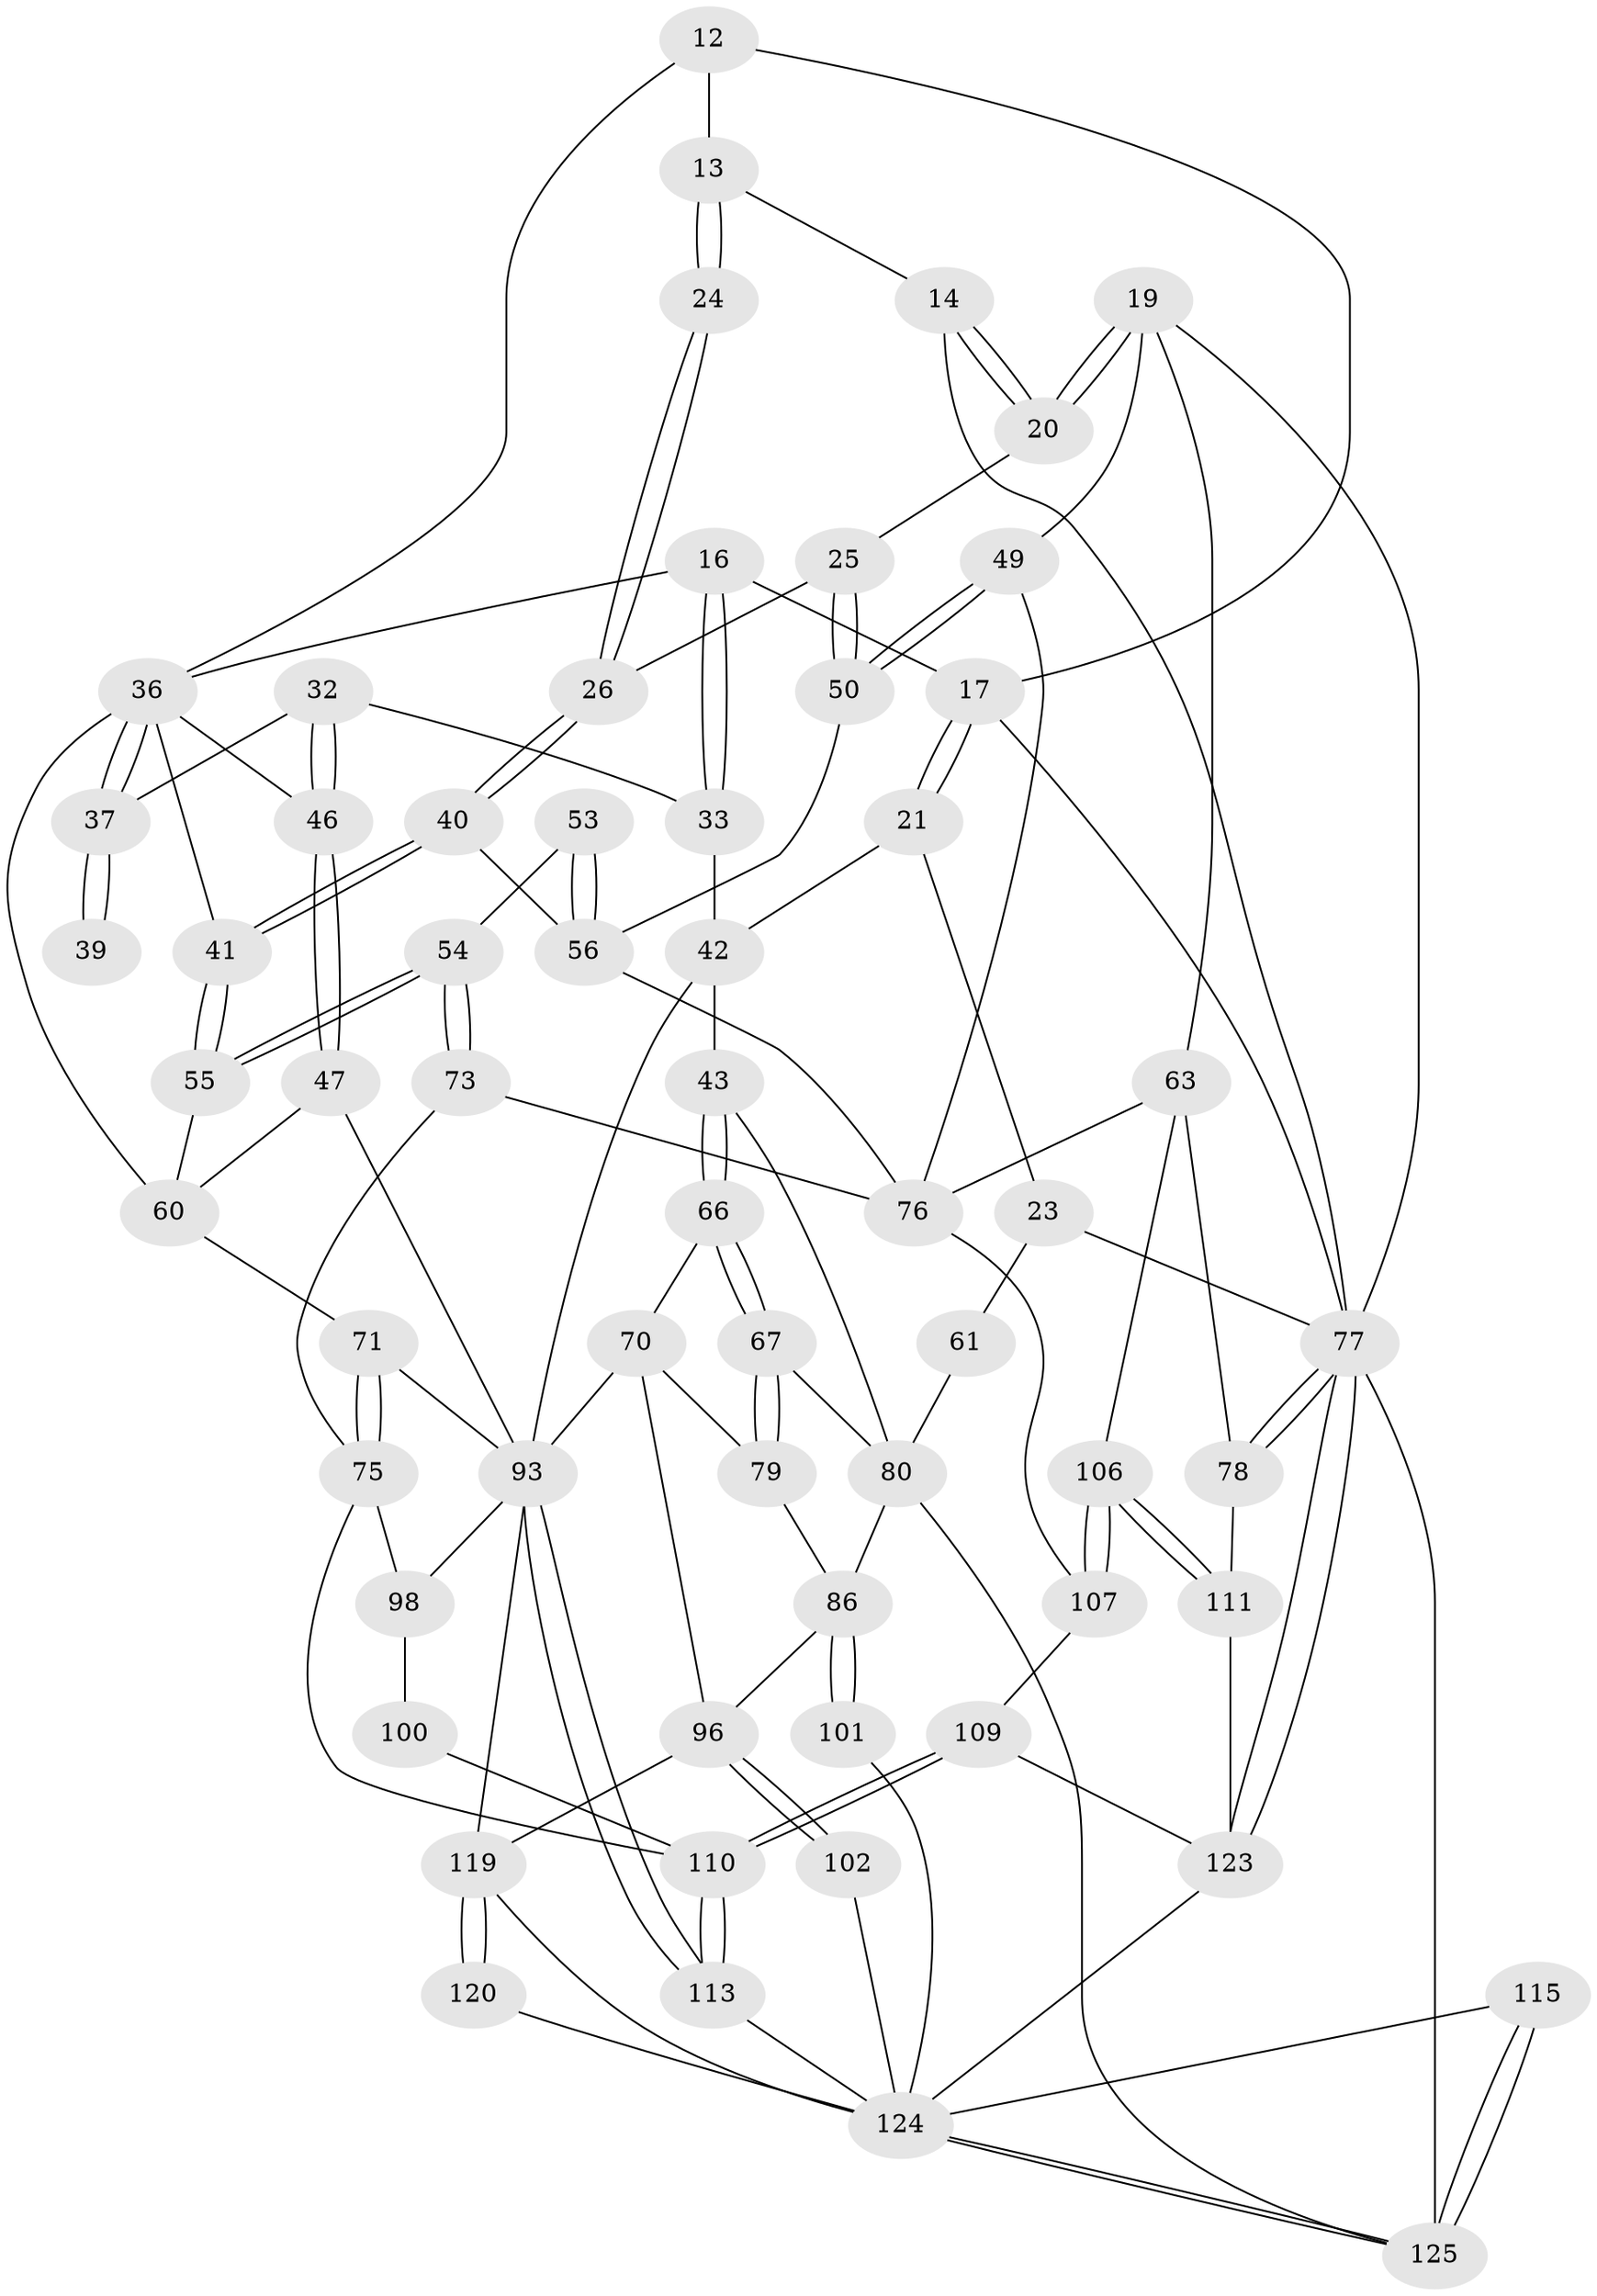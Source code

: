 // original degree distribution, {3: 0.016, 4: 0.248, 5: 0.512, 6: 0.224}
// Generated by graph-tools (version 1.1) at 2025/06/03/04/25 22:06:46]
// undirected, 62 vertices, 139 edges
graph export_dot {
graph [start="1"]
  node [color=gray90,style=filled];
  12 [pos="+0.6232611834071018+0.1334680396327869",super="+8"];
  13 [pos="+0.814534030307127+0.09983790380989892",super="+10+11"];
  14 [pos="+0.838156878601208+0.09422151271614147",super="+3"];
  16 [pos="+0.37358096962724696+0.10753661989529567",super="+15"];
  17 [pos="+0.13914025779823705+0",super="+6+9"];
  19 [pos="+1+0.12759260250509222",super="+18"];
  20 [pos="+0.9830952419209908+0.1575685920463206"];
  21 [pos="+0.153988254182474+0.1102399339176075"];
  23 [pos="+0+0.20708078632909074",super="+22"];
  24 [pos="+0.765132780438466+0.19177172725201866"];
  25 [pos="+0.9119421407822632+0.20089381423412503"];
  26 [pos="+0.7704657956276453+0.205981900466703"];
  32 [pos="+0.3976733170952238+0.2132687613278344"];
  33 [pos="+0.3594875611407218+0.14636774167874045"];
  36 [pos="+0.5122383897814007+0.24601852984021638",super="+35"];
  37 [pos="+0.5069477439357858+0.22568538629196885",super="+29+31"];
  39 [pos="+0.5036528412471529+0.2245330511520866"];
  40 [pos="+0.7626038662944379+0.24145833646853887"];
  41 [pos="+0.6405926036408931+0.2825274746234024"];
  42 [pos="+0.26819899122908175+0.280931155158153",super="+38"];
  43 [pos="+0.15820716322063053+0.3079168058679849"];
  46 [pos="+0.41041096471681804+0.2819697882075678"];
  47 [pos="+0.3889040328769292+0.3267897125983495"];
  49 [pos="+0.9468430845892964+0.3163228719864069"];
  50 [pos="+0.8968023924993445+0.27517109294785835"];
  53 [pos="+0.7595897680974061+0.36421634435511463"];
  54 [pos="+0.6969212914428863+0.39795889414421964"];
  55 [pos="+0.6683980744470084+0.37700198894473935"];
  56 [pos="+0.875426374606122+0.4219224528487098",super="+51+52"];
  60 [pos="+0.5436359116188173+0.33538898078145946",super="+59"];
  61 [pos="+0+0.23124736633539664",super="+45"];
  63 [pos="+0.9458825025182632+0.47791471785777756",super="+62"];
  66 [pos="+0.15869500744976345+0.3137728892723115"];
  67 [pos="+0.10677706569381477+0.46495884766879597"];
  70 [pos="+0.2531569381161092+0.4505611706993647",super="+69"];
  71 [pos="+0.5114436519993908+0.48133864003739296"];
  73 [pos="+0.6889674996153264+0.47921092932108905"];
  75 [pos="+0.5868507606103159+0.5146615749575547",super="+74"];
  76 [pos="+0.7762585695596524+0.4970795360356687",super="+58"];
  77 [pos="+1+1",super="+5"];
  78 [pos="+1+0.6435762662881557"];
  79 [pos="+0.10880515645188715+0.4695785660397146"];
  80 [pos="+0+0.6198677957297645",super="+65+64+44"];
  86 [pos="+0.1296317623903562+0.5493660516795277",super="+82+83"];
  93 [pos="+0.4296590247872561+0.7042239027886897",super="+92"];
  96 [pos="+0.32869352187108+0.6831602583081549",super="+84+85"];
  98 [pos="+0.512517502585854+0.6802377637502195",super="+97"];
  100 [pos="+0.6143506164086194+0.6804761763523663"];
  101 [pos="+0.03148616200099815+0.683202125179667"];
  102 [pos="+0.16471529999778983+0.6428850939712195"];
  106 [pos="+0.8397744312149336+0.6933738526202115",super="+105"];
  107 [pos="+0.8338311932207755+0.6842022362860954",super="+91"];
  109 [pos="+0.717458896643101+0.8626657949063127",super="+108+88"];
  110 [pos="+0.7117897626863992+0.8578431564440355",super="+99"];
  111 [pos="+0.8395810513557984+0.7273292268068019",super="+104"];
  113 [pos="+0.638976790144533+0.8444489004043101"];
  115 [pos="+0.061826836932565785+0.8599621101373746"];
  119 [pos="+0.4967652126350177+0.8410746394882979",super="+95+116"];
  120 [pos="+0.37948818431409104+1"];
  123 [pos="+0.8647755897129835+1",super="+112"];
  124 [pos="+0.007194190193285123+1",super="+117+114+122+103+121"];
  125 [pos="+0+1",super="+81"];
  12 -- 13 [weight=2];
  12 -- 36;
  12 -- 17;
  13 -- 14 [weight=2];
  13 -- 24 [weight=2];
  13 -- 24;
  14 -- 20;
  14 -- 20;
  14 -- 77;
  16 -- 17 [weight=2];
  16 -- 33;
  16 -- 33;
  16 -- 36;
  17 -- 21;
  17 -- 21;
  17 -- 77;
  19 -- 20;
  19 -- 20;
  19 -- 49;
  19 -- 77;
  19 -- 63;
  20 -- 25;
  21 -- 23;
  21 -- 42;
  23 -- 61 [weight=2];
  23 -- 77;
  24 -- 26;
  24 -- 26;
  25 -- 26;
  25 -- 50;
  25 -- 50;
  26 -- 40;
  26 -- 40;
  32 -- 33;
  32 -- 46;
  32 -- 46;
  32 -- 37;
  33 -- 42;
  36 -- 37 [weight=2];
  36 -- 37;
  36 -- 46;
  36 -- 41;
  36 -- 60;
  37 -- 39 [weight=3];
  37 -- 39;
  40 -- 41;
  40 -- 41;
  40 -- 56;
  41 -- 55;
  41 -- 55;
  42 -- 43;
  42 -- 93;
  43 -- 66;
  43 -- 66;
  43 -- 80;
  46 -- 47;
  46 -- 47;
  47 -- 60;
  47 -- 93;
  49 -- 50;
  49 -- 50;
  49 -- 76;
  50 -- 56;
  53 -- 54;
  53 -- 56 [weight=2];
  53 -- 56;
  54 -- 55;
  54 -- 55;
  54 -- 73;
  54 -- 73;
  55 -- 60;
  56 -- 76;
  60 -- 71;
  61 -- 80 [weight=2];
  63 -- 78;
  63 -- 106;
  63 -- 76;
  66 -- 67;
  66 -- 67;
  66 -- 70;
  67 -- 79;
  67 -- 79;
  67 -- 80;
  70 -- 79;
  70 -- 96;
  70 -- 93;
  71 -- 75;
  71 -- 75;
  71 -- 93;
  73 -- 76;
  73 -- 75;
  75 -- 98;
  75 -- 110;
  76 -- 107;
  77 -- 78;
  77 -- 78;
  77 -- 123;
  77 -- 123;
  77 -- 125 [weight=2];
  78 -- 111;
  79 -- 86;
  80 -- 125;
  80 -- 86;
  86 -- 101 [weight=2];
  86 -- 101;
  86 -- 96;
  93 -- 113;
  93 -- 113;
  93 -- 119;
  93 -- 98;
  96 -- 102 [weight=2];
  96 -- 102;
  96 -- 119;
  98 -- 100 [weight=2];
  100 -- 110;
  101 -- 124;
  102 -- 124;
  106 -- 107 [weight=2];
  106 -- 107;
  106 -- 111 [weight=2];
  106 -- 111;
  107 -- 109 [weight=2];
  109 -- 110 [weight=2];
  109 -- 110;
  109 -- 123;
  110 -- 113;
  110 -- 113;
  111 -- 123;
  113 -- 124;
  115 -- 125 [weight=2];
  115 -- 125;
  115 -- 124;
  119 -- 120 [weight=2];
  119 -- 120;
  119 -- 124 [weight=2];
  120 -- 124;
  123 -- 124;
  124 -- 125;
  124 -- 125;
}
